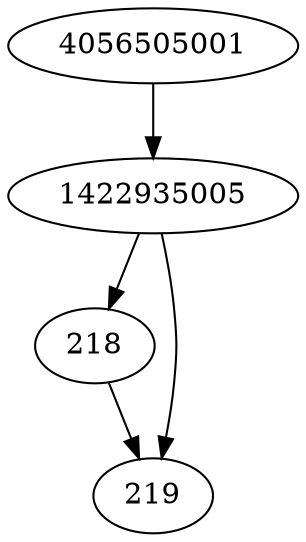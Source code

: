 strict digraph  {
4056505001;
218;
219;
1422935005;
4056505001 -> 1422935005;
218 -> 219;
1422935005 -> 218;
1422935005 -> 219;
}
